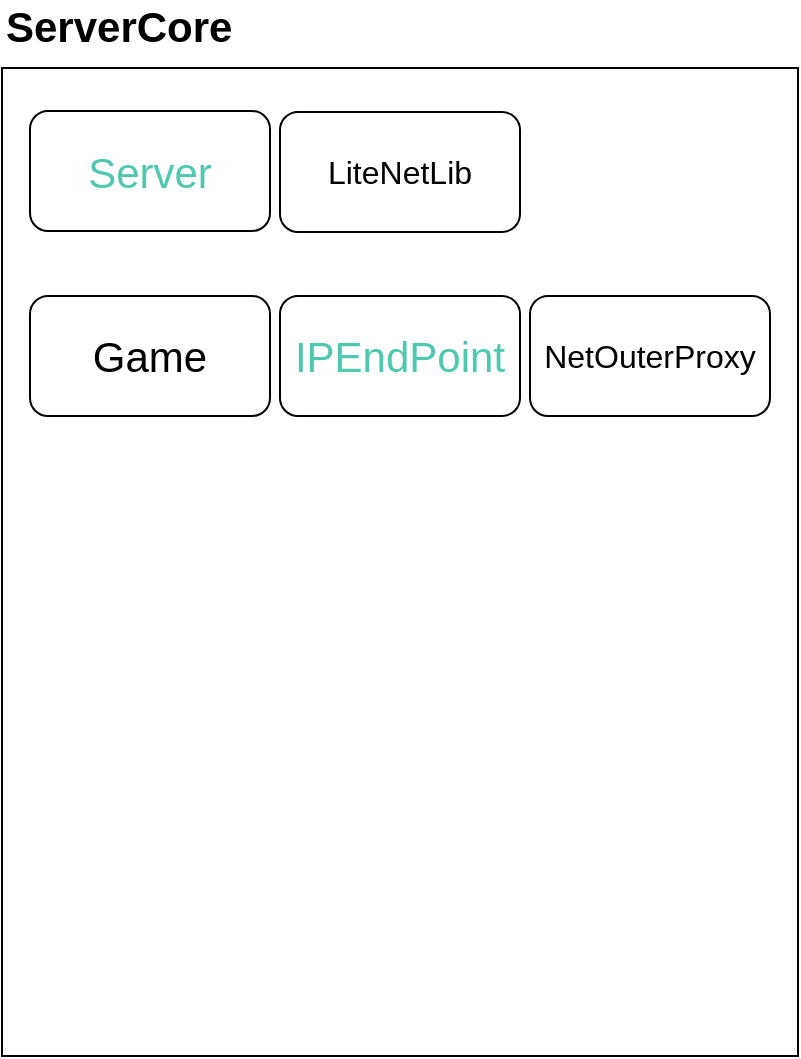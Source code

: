 ﻿<mxfile version="12.2.4" pages="1"><diagram id="IDFSx0hPkVjWr31Ue3LH" name="Page-1"><mxGraphModel dx="745" dy="1392" grid="0" gridSize="10" guides="1" tooltips="1" connect="1" arrows="1" fold="1" page="0" pageScale="1" pageWidth="850" pageHeight="1100" math="0" shadow="0"><root><mxCell id="0"/><mxCell id="1" parent="0"/><mxCell id="2" value="" style="rounded=0;whiteSpace=wrap;html=1;horizontal=0;verticalAlign=bottom;" parent="1" vertex="1"><mxGeometry x="119" y="-485" width="398" height="494" as="geometry"/></mxCell><mxCell id="3" value="ServerCore" style="text;html=1;strokeColor=none;fillColor=none;align=left;verticalAlign=middle;whiteSpace=wrap;rounded=0;fontColor=#000000;fontSize=21;fontStyle=1" parent="1" vertex="1"><mxGeometry x="119" y="-516" width="74" height="20" as="geometry"/></mxCell><mxCell id="6" value="&lt;font color=&quot;#4ec9b0&quot;&gt;Server&lt;/font&gt;" style="rounded=1;whiteSpace=wrap;html=1;fontSize=21;fontColor=#000000;" parent="1" vertex="1"><mxGeometry x="133" y="-463.5" width="120" height="60" as="geometry"/></mxCell><mxCell id="7" value="Game" style="rounded=1;whiteSpace=wrap;html=1;fontSize=21;fontColor=#000000;" parent="1" vertex="1"><mxGeometry x="133" y="-371" width="120" height="60" as="geometry"/></mxCell><mxCell id="8" value="&lt;font color=&quot;#4ec9b0&quot;&gt;IPEndPoint&lt;br&gt;&lt;/font&gt;" style="rounded=1;whiteSpace=wrap;html=1;fontSize=21;fontColor=#000000;" parent="1" vertex="1"><mxGeometry x="258" y="-371" width="120" height="60" as="geometry"/></mxCell><mxCell id="9" value="NetOuterProxy" style="rounded=1;whiteSpace=wrap;html=1;fontSize=16;fontColor=#000000;" parent="1" vertex="1"><mxGeometry x="383" y="-371" width="120" height="60" as="geometry"/></mxCell><mxCell id="10" value="LiteNetLib" style="rounded=1;whiteSpace=wrap;html=1;fontSize=16;fontColor=#000000;" parent="1" vertex="1"><mxGeometry x="258" y="-463" width="120" height="60" as="geometry"/></mxCell></root></mxGraphModel></diagram></mxfile>